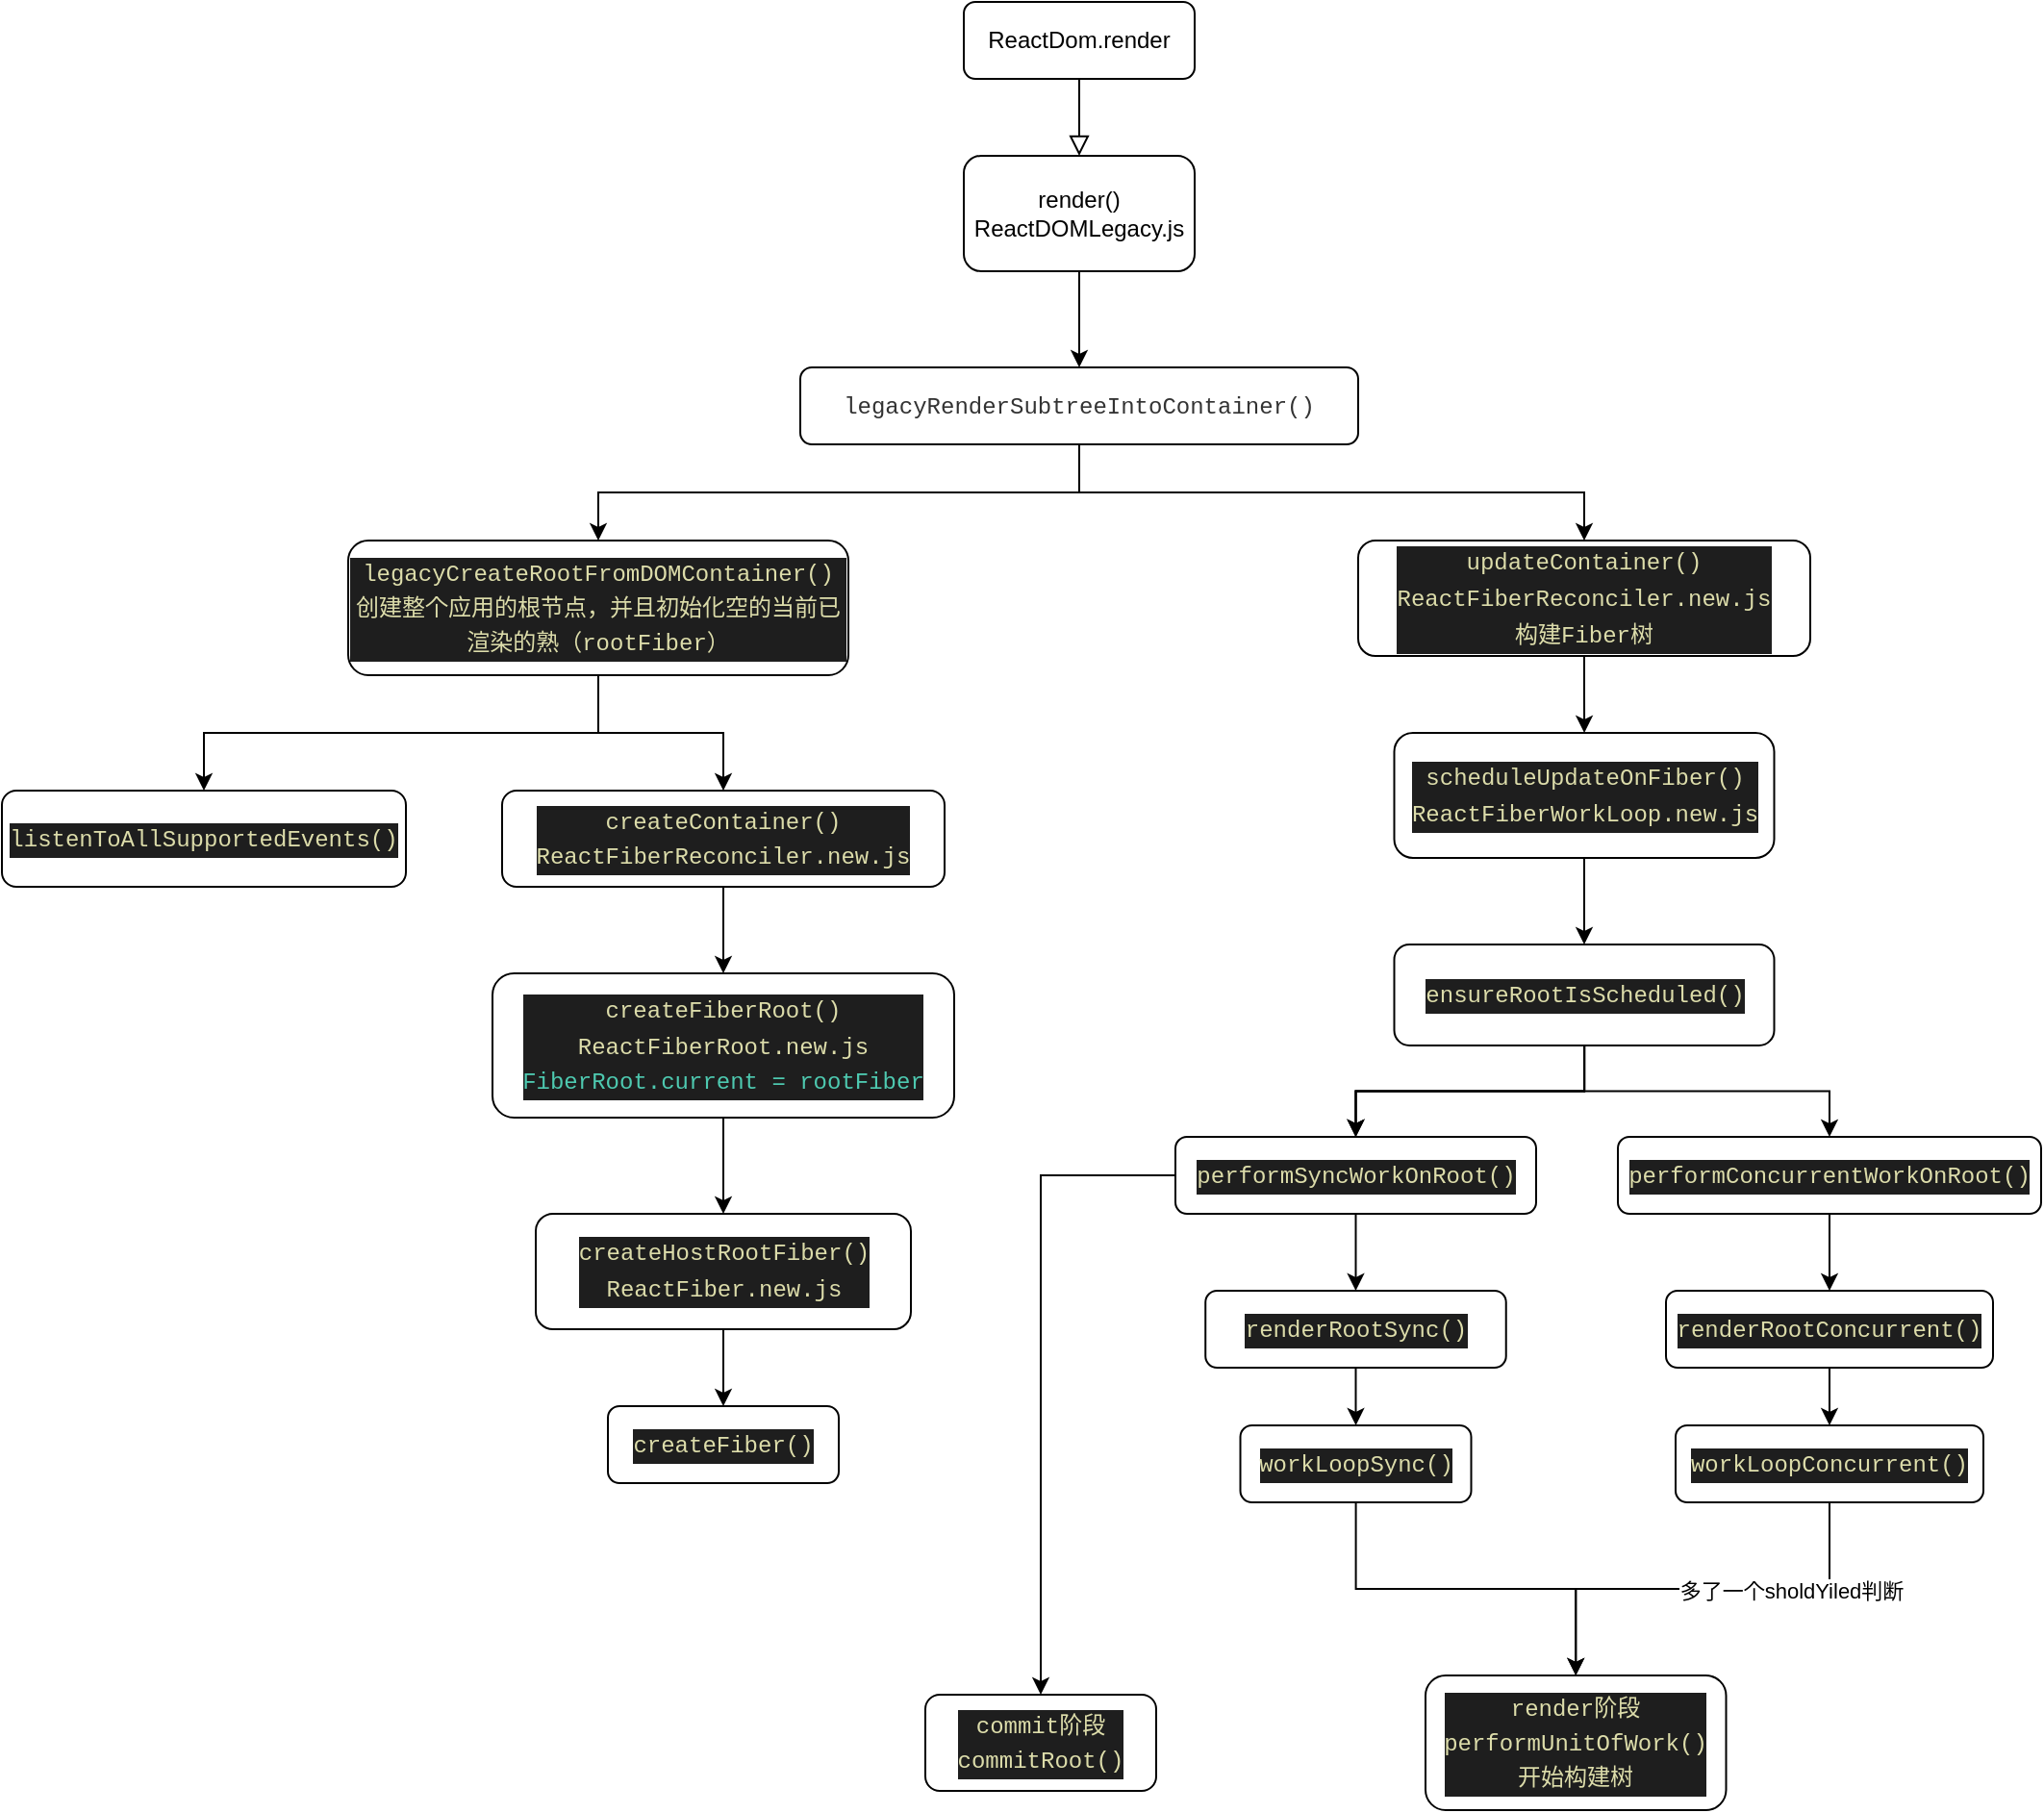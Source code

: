 <mxfile version="14.9.6" type="github" pages="3">
  <diagram id="C5RBs43oDa-KdzZeNtuy" name="render调用关系">
    <mxGraphModel dx="2214" dy="769" grid="1" gridSize="10" guides="1" tooltips="1" connect="1" arrows="1" fold="1" page="1" pageScale="1" pageWidth="827" pageHeight="1169" math="0" shadow="0">
      <root>
        <mxCell id="WIyWlLk6GJQsqaUBKTNV-0" />
        <mxCell id="WIyWlLk6GJQsqaUBKTNV-1" parent="WIyWlLk6GJQsqaUBKTNV-0" />
        <mxCell id="WIyWlLk6GJQsqaUBKTNV-2" value="" style="rounded=0;html=1;jettySize=auto;orthogonalLoop=1;fontSize=11;endArrow=block;endFill=0;endSize=8;strokeWidth=1;shadow=0;labelBackgroundColor=none;edgeStyle=orthogonalEdgeStyle;entryX=0.5;entryY=0;entryDx=0;entryDy=0;" parent="WIyWlLk6GJQsqaUBKTNV-1" source="WIyWlLk6GJQsqaUBKTNV-3" target="IUh2uq0GoIRJBH5Unvjb-2" edge="1">
          <mxGeometry relative="1" as="geometry">
            <mxPoint x="220" y="180" as="targetPoint" />
          </mxGeometry>
        </mxCell>
        <mxCell id="WIyWlLk6GJQsqaUBKTNV-3" value="ReactDom.render" style="rounded=1;whiteSpace=wrap;html=1;fontSize=12;glass=0;strokeWidth=1;shadow=0;" parent="WIyWlLk6GJQsqaUBKTNV-1" vertex="1">
          <mxGeometry x="160" y="80" width="120" height="40" as="geometry" />
        </mxCell>
        <mxCell id="IUh2uq0GoIRJBH5Unvjb-4" value="" style="edgeStyle=orthogonalEdgeStyle;rounded=0;orthogonalLoop=1;jettySize=auto;html=1;" parent="WIyWlLk6GJQsqaUBKTNV-1" source="IUh2uq0GoIRJBH5Unvjb-2" target="IUh2uq0GoIRJBH5Unvjb-3" edge="1">
          <mxGeometry relative="1" as="geometry" />
        </mxCell>
        <mxCell id="IUh2uq0GoIRJBH5Unvjb-2" value="render()&lt;br&gt;ReactDOMLegacy.js" style="rounded=1;whiteSpace=wrap;html=1;strokeColor=#000000;fillColor=#ffffff;" parent="WIyWlLk6GJQsqaUBKTNV-1" vertex="1">
          <mxGeometry x="160" y="160" width="120" height="60" as="geometry" />
        </mxCell>
        <mxCell id="IUh2uq0GoIRJBH5Unvjb-6" value="" style="edgeStyle=orthogonalEdgeStyle;rounded=0;orthogonalLoop=1;jettySize=auto;html=1;" parent="WIyWlLk6GJQsqaUBKTNV-1" source="IUh2uq0GoIRJBH5Unvjb-3" target="IUh2uq0GoIRJBH5Unvjb-5" edge="1">
          <mxGeometry relative="1" as="geometry" />
        </mxCell>
        <mxCell id="IUh2uq0GoIRJBH5Unvjb-20" value="" style="edgeStyle=orthogonalEdgeStyle;rounded=0;orthogonalLoop=1;jettySize=auto;html=1;" parent="WIyWlLk6GJQsqaUBKTNV-1" source="IUh2uq0GoIRJBH5Unvjb-3" target="IUh2uq0GoIRJBH5Unvjb-19" edge="1">
          <mxGeometry relative="1" as="geometry" />
        </mxCell>
        <mxCell id="IUh2uq0GoIRJBH5Unvjb-3" value="&lt;div style=&quot;font-family: &amp;#34;menlo&amp;#34; , &amp;#34;monaco&amp;#34; , &amp;#34;courier new&amp;#34; , monospace ; line-height: 18px&quot;&gt;&lt;font color=&quot;#333333&quot;&gt;legacyRenderSubtreeIntoContainer()&lt;/font&gt;&lt;/div&gt;" style="rounded=1;whiteSpace=wrap;html=1;" parent="WIyWlLk6GJQsqaUBKTNV-1" vertex="1">
          <mxGeometry x="75" y="270" width="290" height="40" as="geometry" />
        </mxCell>
        <mxCell id="IUh2uq0GoIRJBH5Unvjb-8" value="" style="edgeStyle=orthogonalEdgeStyle;rounded=0;orthogonalLoop=1;jettySize=auto;html=1;" parent="WIyWlLk6GJQsqaUBKTNV-1" source="IUh2uq0GoIRJBH5Unvjb-5" target="IUh2uq0GoIRJBH5Unvjb-7" edge="1">
          <mxGeometry relative="1" as="geometry" />
        </mxCell>
        <mxCell id="IUh2uq0GoIRJBH5Unvjb-10" style="edgeStyle=orthogonalEdgeStyle;rounded=0;orthogonalLoop=1;jettySize=auto;html=1;" parent="WIyWlLk6GJQsqaUBKTNV-1" source="IUh2uq0GoIRJBH5Unvjb-5" target="IUh2uq0GoIRJBH5Unvjb-9" edge="1">
          <mxGeometry relative="1" as="geometry" />
        </mxCell>
        <mxCell id="IUh2uq0GoIRJBH5Unvjb-5" value="&lt;div style=&quot;color: rgb(212 , 212 , 212) ; background-color: rgb(30 , 30 , 30) ; font-family: &amp;#34;menlo&amp;#34; , &amp;#34;monaco&amp;#34; , &amp;#34;courier new&amp;#34; , monospace ; line-height: 18px&quot;&gt;&lt;span style=&quot;color: #dcdcaa&quot;&gt;legacyCreateRootFromDOMContainer()&lt;/span&gt;&lt;/div&gt;&lt;div style=&quot;background-color: rgb(30 , 30 , 30) ; font-family: &amp;#34;menlo&amp;#34; , &amp;#34;monaco&amp;#34; , &amp;#34;courier new&amp;#34; , monospace ; line-height: 18px&quot;&gt;&lt;font color=&quot;#dcdcaa&quot;&gt;创建整个应用的根节点，并且初始化空的当前已渲染的熟（rootFiber）&lt;/font&gt;&lt;/div&gt;" style="rounded=1;whiteSpace=wrap;html=1;" parent="WIyWlLk6GJQsqaUBKTNV-1" vertex="1">
          <mxGeometry x="-160" y="360" width="260" height="70" as="geometry" />
        </mxCell>
        <mxCell id="IUh2uq0GoIRJBH5Unvjb-12" value="" style="edgeStyle=orthogonalEdgeStyle;rounded=0;orthogonalLoop=1;jettySize=auto;html=1;" parent="WIyWlLk6GJQsqaUBKTNV-1" source="IUh2uq0GoIRJBH5Unvjb-7" target="IUh2uq0GoIRJBH5Unvjb-11" edge="1">
          <mxGeometry relative="1" as="geometry" />
        </mxCell>
        <mxCell id="IUh2uq0GoIRJBH5Unvjb-7" value="&lt;div style=&quot;color: rgb(212 , 212 , 212) ; background-color: rgb(30 , 30 , 30) ; font-family: &amp;#34;menlo&amp;#34; , &amp;#34;monaco&amp;#34; , &amp;#34;courier new&amp;#34; , monospace ; line-height: 18px&quot;&gt;&lt;span style=&quot;color: #dcdcaa&quot;&gt;createContainer()&lt;/span&gt;&lt;/div&gt;&lt;div style=&quot;color: rgb(212 , 212 , 212) ; background-color: rgb(30 , 30 , 30) ; font-family: &amp;#34;menlo&amp;#34; , &amp;#34;monaco&amp;#34; , &amp;#34;courier new&amp;#34; , monospace ; line-height: 18px&quot;&gt;&lt;span style=&quot;color: rgb(220 , 220 , 170) ; font-family: &amp;#34;menlo&amp;#34; , &amp;#34;monaco&amp;#34; , &amp;#34;courier new&amp;#34; , monospace&quot;&gt;ReactFiberReconciler.new.js&lt;/span&gt;&lt;span style=&quot;color: #dcdcaa&quot;&gt;&lt;br&gt;&lt;/span&gt;&lt;/div&gt;" style="rounded=1;whiteSpace=wrap;html=1;" parent="WIyWlLk6GJQsqaUBKTNV-1" vertex="1">
          <mxGeometry x="-80" y="490" width="230" height="50" as="geometry" />
        </mxCell>
        <mxCell id="IUh2uq0GoIRJBH5Unvjb-9" value="&lt;div style=&quot;color: rgb(212 , 212 , 212) ; background-color: rgb(30 , 30 , 30) ; font-family: &amp;#34;menlo&amp;#34; , &amp;#34;monaco&amp;#34; , &amp;#34;courier new&amp;#34; , monospace ; line-height: 18px&quot;&gt;&lt;div style=&quot;font-family: &amp;#34;menlo&amp;#34; , &amp;#34;monaco&amp;#34; , &amp;#34;courier new&amp;#34; , monospace ; line-height: 18px&quot;&gt;&lt;span style=&quot;color: #dcdcaa&quot;&gt;listenToAllSupportedEvents()&lt;/span&gt;&lt;/div&gt;&lt;/div&gt;" style="rounded=1;whiteSpace=wrap;html=1;" parent="WIyWlLk6GJQsqaUBKTNV-1" vertex="1">
          <mxGeometry x="-340" y="490" width="210" height="50" as="geometry" />
        </mxCell>
        <mxCell id="IUh2uq0GoIRJBH5Unvjb-14" value="" style="edgeStyle=orthogonalEdgeStyle;rounded=0;orthogonalLoop=1;jettySize=auto;html=1;" parent="WIyWlLk6GJQsqaUBKTNV-1" source="IUh2uq0GoIRJBH5Unvjb-11" target="IUh2uq0GoIRJBH5Unvjb-13" edge="1">
          <mxGeometry relative="1" as="geometry" />
        </mxCell>
        <mxCell id="IUh2uq0GoIRJBH5Unvjb-11" value="&lt;div style=&quot;background-color: rgb(30 , 30 , 30) ; line-height: 18px&quot;&gt;&lt;div style=&quot;color: rgb(212 , 212 , 212) ; font-family: &amp;#34;menlo&amp;#34; , &amp;#34;monaco&amp;#34; , &amp;#34;courier new&amp;#34; , monospace ; line-height: 18px&quot;&gt;&lt;span style=&quot;color: #dcdcaa&quot;&gt;createFiberRoot()&lt;/span&gt;&lt;/div&gt;&lt;div style=&quot;line-height: 18px&quot;&gt;&lt;font color=&quot;#dcdcaa&quot; face=&quot;Menlo, Monaco, Courier New, monospace&quot;&gt;ReactFiberRoot.new.js&lt;/font&gt;&lt;br&gt;&lt;/div&gt;&lt;div style=&quot;line-height: 18px&quot;&gt;&lt;div style=&quot;color: rgb(212 , 212 , 212) ; font-family: &amp;#34;menlo&amp;#34; , &amp;#34;monaco&amp;#34; , &amp;#34;courier new&amp;#34; , monospace ; line-height: 18px&quot;&gt;&lt;span style=&quot;color: #4ec9b0&quot;&gt;FiberRoot.current = rootFiber&lt;/span&gt;&lt;/div&gt;&lt;/div&gt;&lt;/div&gt;" style="rounded=1;whiteSpace=wrap;html=1;" parent="WIyWlLk6GJQsqaUBKTNV-1" vertex="1">
          <mxGeometry x="-85" y="585" width="240" height="75" as="geometry" />
        </mxCell>
        <mxCell id="IUh2uq0GoIRJBH5Unvjb-16" value="" style="edgeStyle=orthogonalEdgeStyle;rounded=0;orthogonalLoop=1;jettySize=auto;html=1;" parent="WIyWlLk6GJQsqaUBKTNV-1" source="IUh2uq0GoIRJBH5Unvjb-13" target="IUh2uq0GoIRJBH5Unvjb-15" edge="1">
          <mxGeometry relative="1" as="geometry" />
        </mxCell>
        <mxCell id="IUh2uq0GoIRJBH5Unvjb-13" value="&lt;div style=&quot;color: rgb(212 , 212 , 212) ; background-color: rgb(30 , 30 , 30) ; font-family: &amp;#34;menlo&amp;#34; , &amp;#34;monaco&amp;#34; , &amp;#34;courier new&amp;#34; , monospace ; line-height: 18px&quot;&gt;&lt;span style=&quot;color: #dcdcaa&quot;&gt;createHostRootFiber()&lt;/span&gt;&lt;/div&gt;&lt;div style=&quot;background-color: rgb(30 , 30 , 30) ; line-height: 18px&quot;&gt;&lt;font color=&quot;#dcdcaa&quot; face=&quot;menlo, monaco, courier new, monospace&quot;&gt;ReactFiber.new.js&lt;/font&gt;&lt;br&gt;&lt;/div&gt;" style="rounded=1;whiteSpace=wrap;html=1;" parent="WIyWlLk6GJQsqaUBKTNV-1" vertex="1">
          <mxGeometry x="-62.5" y="710" width="195" height="60" as="geometry" />
        </mxCell>
        <mxCell id="IUh2uq0GoIRJBH5Unvjb-15" value="&lt;div style=&quot;color: rgb(212 , 212 , 212) ; background-color: rgb(30 , 30 , 30) ; font-family: &amp;#34;menlo&amp;#34; , &amp;#34;monaco&amp;#34; , &amp;#34;courier new&amp;#34; , monospace ; line-height: 18px&quot;&gt;&lt;span style=&quot;color: #dcdcaa&quot;&gt;createFiber()&lt;/span&gt;&lt;/div&gt;" style="whiteSpace=wrap;html=1;rounded=1;" parent="WIyWlLk6GJQsqaUBKTNV-1" vertex="1">
          <mxGeometry x="-25" y="810" width="120" height="40" as="geometry" />
        </mxCell>
        <mxCell id="IUh2uq0GoIRJBH5Unvjb-22" value="" style="edgeStyle=orthogonalEdgeStyle;rounded=0;orthogonalLoop=1;jettySize=auto;html=1;" parent="WIyWlLk6GJQsqaUBKTNV-1" source="IUh2uq0GoIRJBH5Unvjb-19" target="IUh2uq0GoIRJBH5Unvjb-21" edge="1">
          <mxGeometry relative="1" as="geometry" />
        </mxCell>
        <mxCell id="IUh2uq0GoIRJBH5Unvjb-19" value="&lt;div style=&quot;color: rgb(212 , 212 , 212) ; background-color: rgb(30 , 30 , 30) ; font-family: &amp;#34;menlo&amp;#34; , &amp;#34;monaco&amp;#34; , &amp;#34;courier new&amp;#34; , monospace ; line-height: 18px&quot;&gt;&lt;span style=&quot;color: #dcdcaa&quot;&gt;updateContainer()&lt;/span&gt;&lt;/div&gt;&lt;div style=&quot;background-color: rgb(30 , 30 , 30) ; line-height: 18px&quot;&gt;&lt;font color=&quot;#dcdcaa&quot; face=&quot;Menlo, Monaco, Courier New, monospace&quot;&gt;ReactFiberReconciler.new.js&lt;/font&gt;&lt;br&gt;&lt;/div&gt;&lt;div style=&quot;background-color: rgb(30 , 30 , 30) ; line-height: 18px&quot;&gt;&lt;font color=&quot;#dcdcaa&quot; face=&quot;Menlo, Monaco, Courier New, monospace&quot;&gt;构建Fiber树&lt;/font&gt;&lt;/div&gt;" style="whiteSpace=wrap;html=1;rounded=1;" parent="WIyWlLk6GJQsqaUBKTNV-1" vertex="1">
          <mxGeometry x="365" y="360" width="235" height="60" as="geometry" />
        </mxCell>
        <mxCell id="IUh2uq0GoIRJBH5Unvjb-24" value="" style="edgeStyle=orthogonalEdgeStyle;rounded=0;orthogonalLoop=1;jettySize=auto;html=1;" parent="WIyWlLk6GJQsqaUBKTNV-1" source="IUh2uq0GoIRJBH5Unvjb-21" target="IUh2uq0GoIRJBH5Unvjb-23" edge="1">
          <mxGeometry relative="1" as="geometry" />
        </mxCell>
        <mxCell id="IUh2uq0GoIRJBH5Unvjb-21" value="&lt;div style=&quot;color: rgb(212 , 212 , 212) ; background-color: rgb(30 , 30 , 30) ; font-family: &amp;#34;menlo&amp;#34; , &amp;#34;monaco&amp;#34; , &amp;#34;courier new&amp;#34; , monospace ; line-height: 18px&quot;&gt;&lt;span style=&quot;color: #dcdcaa&quot;&gt;scheduleUpdateOnFiber()&lt;/span&gt;&lt;/div&gt;&lt;div style=&quot;background-color: rgb(30 , 30 , 30) ; line-height: 18px&quot;&gt;&lt;font color=&quot;#dcdcaa&quot; face=&quot;Menlo, Monaco, Courier New, monospace&quot;&gt;ReactFiberWorkLoop.new.js&lt;/font&gt;&lt;br&gt;&lt;/div&gt;" style="whiteSpace=wrap;html=1;rounded=1;" parent="WIyWlLk6GJQsqaUBKTNV-1" vertex="1">
          <mxGeometry x="383.75" y="460" width="197.5" height="65" as="geometry" />
        </mxCell>
        <mxCell id="IUh2uq0GoIRJBH5Unvjb-26" value="" style="edgeStyle=orthogonalEdgeStyle;rounded=0;orthogonalLoop=1;jettySize=auto;html=1;" parent="WIyWlLk6GJQsqaUBKTNV-1" source="IUh2uq0GoIRJBH5Unvjb-23" target="IUh2uq0GoIRJBH5Unvjb-25" edge="1">
          <mxGeometry relative="1" as="geometry" />
        </mxCell>
        <mxCell id="IUh2uq0GoIRJBH5Unvjb-27" value="" style="edgeStyle=orthogonalEdgeStyle;rounded=0;orthogonalLoop=1;jettySize=auto;html=1;" parent="WIyWlLk6GJQsqaUBKTNV-1" source="IUh2uq0GoIRJBH5Unvjb-23" target="IUh2uq0GoIRJBH5Unvjb-25" edge="1">
          <mxGeometry relative="1" as="geometry" />
        </mxCell>
        <mxCell id="IUh2uq0GoIRJBH5Unvjb-28" value="" style="edgeStyle=orthogonalEdgeStyle;rounded=0;orthogonalLoop=1;jettySize=auto;html=1;" parent="WIyWlLk6GJQsqaUBKTNV-1" source="IUh2uq0GoIRJBH5Unvjb-23" target="IUh2uq0GoIRJBH5Unvjb-25" edge="1">
          <mxGeometry relative="1" as="geometry" />
        </mxCell>
        <mxCell id="IUh2uq0GoIRJBH5Unvjb-30" style="edgeStyle=orthogonalEdgeStyle;rounded=0;orthogonalLoop=1;jettySize=auto;html=1;entryX=0.5;entryY=0;entryDx=0;entryDy=0;" parent="WIyWlLk6GJQsqaUBKTNV-1" source="IUh2uq0GoIRJBH5Unvjb-23" target="IUh2uq0GoIRJBH5Unvjb-29" edge="1">
          <mxGeometry relative="1" as="geometry" />
        </mxCell>
        <mxCell id="IUh2uq0GoIRJBH5Unvjb-23" value="&lt;div style=&quot;color: rgb(212 , 212 , 212) ; background-color: rgb(30 , 30 , 30) ; font-family: &amp;#34;menlo&amp;#34; , &amp;#34;monaco&amp;#34; , &amp;#34;courier new&amp;#34; , monospace ; line-height: 18px&quot;&gt;&lt;span style=&quot;color: #dcdcaa&quot;&gt;ensureRootIsScheduled()&lt;/span&gt;&lt;/div&gt;" style="whiteSpace=wrap;html=1;rounded=1;" parent="WIyWlLk6GJQsqaUBKTNV-1" vertex="1">
          <mxGeometry x="383.75" y="570" width="197.5" height="52.5" as="geometry" />
        </mxCell>
        <mxCell id="IUh2uq0GoIRJBH5Unvjb-32" value="" style="edgeStyle=orthogonalEdgeStyle;rounded=0;orthogonalLoop=1;jettySize=auto;html=1;" parent="WIyWlLk6GJQsqaUBKTNV-1" source="IUh2uq0GoIRJBH5Unvjb-25" target="IUh2uq0GoIRJBH5Unvjb-31" edge="1">
          <mxGeometry relative="1" as="geometry" />
        </mxCell>
        <mxCell id="Q4OAbN3VS5c-88VIjIYE-2" style="edgeStyle=orthogonalEdgeStyle;rounded=0;orthogonalLoop=1;jettySize=auto;html=1;" edge="1" parent="WIyWlLk6GJQsqaUBKTNV-1" source="IUh2uq0GoIRJBH5Unvjb-25" target="Q4OAbN3VS5c-88VIjIYE-1">
          <mxGeometry relative="1" as="geometry" />
        </mxCell>
        <mxCell id="IUh2uq0GoIRJBH5Unvjb-25" value="&lt;div style=&quot;color: rgb(212 , 212 , 212) ; background-color: rgb(30 , 30 , 30) ; font-family: &amp;#34;menlo&amp;#34; , &amp;#34;monaco&amp;#34; , &amp;#34;courier new&amp;#34; , monospace ; line-height: 18px&quot;&gt;&lt;span style=&quot;color: #dcdcaa&quot;&gt;performSyncWorkOnRoot()&lt;/span&gt;&lt;/div&gt;" style="whiteSpace=wrap;html=1;rounded=1;" parent="WIyWlLk6GJQsqaUBKTNV-1" vertex="1">
          <mxGeometry x="270" y="670" width="187.5" height="40" as="geometry" />
        </mxCell>
        <mxCell id="IUh2uq0GoIRJBH5Unvjb-38" value="" style="edgeStyle=orthogonalEdgeStyle;rounded=0;orthogonalLoop=1;jettySize=auto;html=1;" parent="WIyWlLk6GJQsqaUBKTNV-1" source="IUh2uq0GoIRJBH5Unvjb-29" target="IUh2uq0GoIRJBH5Unvjb-37" edge="1">
          <mxGeometry relative="1" as="geometry" />
        </mxCell>
        <mxCell id="IUh2uq0GoIRJBH5Unvjb-29" value="&lt;div style=&quot;color: rgb(212 , 212 , 212) ; background-color: rgb(30 , 30 , 30) ; font-family: &amp;#34;menlo&amp;#34; , &amp;#34;monaco&amp;#34; , &amp;#34;courier new&amp;#34; , monospace ; line-height: 18px&quot;&gt;&lt;div style=&quot;font-family: &amp;#34;menlo&amp;#34; , &amp;#34;monaco&amp;#34; , &amp;#34;courier new&amp;#34; , monospace ; line-height: 18px&quot;&gt;&lt;span style=&quot;color: #dcdcaa&quot;&gt;performConcurrentWorkOnRoot()&lt;/span&gt;&lt;/div&gt;&lt;/div&gt;" style="whiteSpace=wrap;html=1;rounded=1;" parent="WIyWlLk6GJQsqaUBKTNV-1" vertex="1">
          <mxGeometry x="500" y="670" width="220" height="40" as="geometry" />
        </mxCell>
        <mxCell id="IUh2uq0GoIRJBH5Unvjb-34" value="" style="edgeStyle=orthogonalEdgeStyle;rounded=0;orthogonalLoop=1;jettySize=auto;html=1;" parent="WIyWlLk6GJQsqaUBKTNV-1" source="IUh2uq0GoIRJBH5Unvjb-31" target="IUh2uq0GoIRJBH5Unvjb-33" edge="1">
          <mxGeometry relative="1" as="geometry" />
        </mxCell>
        <mxCell id="IUh2uq0GoIRJBH5Unvjb-31" value="&lt;div style=&quot;color: rgb(212 , 212 , 212) ; background-color: rgb(30 , 30 , 30) ; font-family: &amp;#34;menlo&amp;#34; , &amp;#34;monaco&amp;#34; , &amp;#34;courier new&amp;#34; , monospace ; line-height: 18px&quot;&gt;&lt;span style=&quot;color: #dcdcaa&quot;&gt;renderRootSync()&lt;/span&gt;&lt;/div&gt;" style="whiteSpace=wrap;html=1;rounded=1;" parent="WIyWlLk6GJQsqaUBKTNV-1" vertex="1">
          <mxGeometry x="285.62" y="750" width="156.25" height="40" as="geometry" />
        </mxCell>
        <mxCell id="IUh2uq0GoIRJBH5Unvjb-36" value="" style="edgeStyle=orthogonalEdgeStyle;rounded=0;orthogonalLoop=1;jettySize=auto;html=1;" parent="WIyWlLk6GJQsqaUBKTNV-1" source="IUh2uq0GoIRJBH5Unvjb-33" target="IUh2uq0GoIRJBH5Unvjb-35" edge="1">
          <mxGeometry relative="1" as="geometry" />
        </mxCell>
        <mxCell id="IUh2uq0GoIRJBH5Unvjb-33" value="&lt;div style=&quot;color: rgb(212 , 212 , 212) ; background-color: rgb(30 , 30 , 30) ; font-family: &amp;#34;menlo&amp;#34; , &amp;#34;monaco&amp;#34; , &amp;#34;courier new&amp;#34; , monospace ; font-weight: normal ; font-size: 12px ; line-height: 18px&quot;&gt;&lt;div&gt;&lt;span style=&quot;color: #dcdcaa&quot;&gt;workLoopSync()&lt;/span&gt;&lt;/div&gt;&lt;/div&gt;" style="whiteSpace=wrap;html=1;rounded=1;" parent="WIyWlLk6GJQsqaUBKTNV-1" vertex="1">
          <mxGeometry x="303.75" y="820" width="120" height="40" as="geometry" />
        </mxCell>
        <mxCell id="IUh2uq0GoIRJBH5Unvjb-35" value="&lt;div style=&quot;background-color: rgb(30 , 30 , 30) ; font-family: &amp;#34;menlo&amp;#34; , &amp;#34;monaco&amp;#34; , &amp;#34;courier new&amp;#34; , monospace ; line-height: 18px&quot;&gt;&lt;font color=&quot;#dcdcaa&quot;&gt;render阶段&lt;/font&gt;&lt;/div&gt;&lt;div style=&quot;color: rgb(212 , 212 , 212) ; background-color: rgb(30 , 30 , 30) ; font-family: &amp;#34;menlo&amp;#34; , &amp;#34;monaco&amp;#34; , &amp;#34;courier new&amp;#34; , monospace ; line-height: 18px&quot;&gt;&lt;span style=&quot;color: #dcdcaa&quot;&gt;performUnitOfWork()&lt;/span&gt;&lt;/div&gt;&lt;div style=&quot;background-color: rgb(30 , 30 , 30) ; font-family: &amp;#34;menlo&amp;#34; , &amp;#34;monaco&amp;#34; , &amp;#34;courier new&amp;#34; , monospace ; line-height: 18px&quot;&gt;&lt;font color=&quot;#dcdcaa&quot;&gt;开始构建树&lt;/font&gt;&lt;/div&gt;" style="whiteSpace=wrap;html=1;rounded=1;" parent="WIyWlLk6GJQsqaUBKTNV-1" vertex="1">
          <mxGeometry x="400" y="950" width="156.25" height="70" as="geometry" />
        </mxCell>
        <mxCell id="IUh2uq0GoIRJBH5Unvjb-40" value="" style="edgeStyle=orthogonalEdgeStyle;rounded=0;orthogonalLoop=1;jettySize=auto;html=1;" parent="WIyWlLk6GJQsqaUBKTNV-1" source="IUh2uq0GoIRJBH5Unvjb-37" target="IUh2uq0GoIRJBH5Unvjb-39" edge="1">
          <mxGeometry relative="1" as="geometry" />
        </mxCell>
        <mxCell id="IUh2uq0GoIRJBH5Unvjb-37" value="&lt;div style=&quot;color: rgb(212 , 212 , 212) ; background-color: rgb(30 , 30 , 30) ; font-family: &amp;#34;menlo&amp;#34; , &amp;#34;monaco&amp;#34; , &amp;#34;courier new&amp;#34; , monospace ; line-height: 18px&quot;&gt;&lt;span style=&quot;color: #dcdcaa&quot;&gt;renderRootConcurrent()&lt;/span&gt;&lt;/div&gt;" style="whiteSpace=wrap;html=1;rounded=1;" parent="WIyWlLk6GJQsqaUBKTNV-1" vertex="1">
          <mxGeometry x="525" y="750" width="170" height="40" as="geometry" />
        </mxCell>
        <mxCell id="IUh2uq0GoIRJBH5Unvjb-41" style="edgeStyle=orthogonalEdgeStyle;rounded=0;orthogonalLoop=1;jettySize=auto;html=1;entryX=0.5;entryY=0;entryDx=0;entryDy=0;" parent="WIyWlLk6GJQsqaUBKTNV-1" source="IUh2uq0GoIRJBH5Unvjb-39" target="IUh2uq0GoIRJBH5Unvjb-35" edge="1">
          <mxGeometry relative="1" as="geometry" />
        </mxCell>
        <mxCell id="IUh2uq0GoIRJBH5Unvjb-42" value="多了一个sholdYiled判断" style="edgeLabel;html=1;align=center;verticalAlign=middle;resizable=0;points=[];" parent="IUh2uq0GoIRJBH5Unvjb-41" vertex="1" connectable="0">
          <mxGeometry x="-0.414" y="1" relative="1" as="geometry">
            <mxPoint as="offset" />
          </mxGeometry>
        </mxCell>
        <mxCell id="IUh2uq0GoIRJBH5Unvjb-39" value="&lt;div style=&quot;color: rgb(212 , 212 , 212) ; background-color: rgb(30 , 30 , 30) ; font-family: &amp;#34;menlo&amp;#34; , &amp;#34;monaco&amp;#34; , &amp;#34;courier new&amp;#34; , monospace ; font-weight: normal ; font-size: 12px ; line-height: 18px&quot;&gt;&lt;div&gt;&lt;span style=&quot;color: #dcdcaa&quot;&gt;workLoopConcurrent()&lt;/span&gt;&lt;/div&gt;&lt;/div&gt;" style="whiteSpace=wrap;html=1;rounded=1;" parent="WIyWlLk6GJQsqaUBKTNV-1" vertex="1">
          <mxGeometry x="530" y="820" width="160" height="40" as="geometry" />
        </mxCell>
        <mxCell id="Q4OAbN3VS5c-88VIjIYE-1" value="&lt;div style=&quot;background-color: rgb(30 , 30 , 30) ; font-family: &amp;#34;menlo&amp;#34; , &amp;#34;monaco&amp;#34; , &amp;#34;courier new&amp;#34; , monospace ; line-height: 18px&quot;&gt;&lt;font color=&quot;#dcdcaa&quot;&gt;commit阶段&lt;/font&gt;&lt;/div&gt;&lt;div style=&quot;color: rgb(212 , 212 , 212) ; background-color: rgb(30 , 30 , 30) ; font-family: &amp;#34;menlo&amp;#34; , &amp;#34;monaco&amp;#34; , &amp;#34;courier new&amp;#34; , monospace ; line-height: 18px&quot;&gt;&lt;span style=&quot;color: #dcdcaa&quot;&gt;commitRoot()&lt;/span&gt;&lt;/div&gt;" style="rounded=1;whiteSpace=wrap;html=1;" vertex="1" parent="WIyWlLk6GJQsqaUBKTNV-1">
          <mxGeometry x="140" y="960" width="120" height="50" as="geometry" />
        </mxCell>
      </root>
    </mxGraphModel>
  </diagram>
  <diagram id="ot_OAiY0tetd0UBnOBZd" name="render">
    <mxGraphModel dx="1387" dy="769" grid="1" gridSize="10" guides="1" tooltips="1" connect="1" arrows="1" fold="1" page="1" pageScale="1" pageWidth="827" pageHeight="1169" math="0" shadow="0">
      <root>
        <mxCell id="AlA6Ald838iOkYPxVXd4-0" />
        <mxCell id="AlA6Ald838iOkYPxVXd4-1" parent="AlA6Ald838iOkYPxVXd4-0" />
        <mxCell id="AlA6Ald838iOkYPxVXd4-4" value="" style="edgeStyle=orthogonalEdgeStyle;rounded=0;orthogonalLoop=1;jettySize=auto;html=1;" parent="AlA6Ald838iOkYPxVXd4-1" source="AlA6Ald838iOkYPxVXd4-2" target="AlA6Ald838iOkYPxVXd4-3" edge="1">
          <mxGeometry relative="1" as="geometry" />
        </mxCell>
        <mxCell id="AlA6Ald838iOkYPxVXd4-2" value="深度遍历，递归构建Fible树&lt;br&gt;&lt;div style=&quot;color: rgb(212 , 212 , 212) ; background-color: rgb(30 , 30 , 30) ; font-family: &amp;#34;menlo&amp;#34; , &amp;#34;monaco&amp;#34; , &amp;#34;courier new&amp;#34; , monospace ; line-height: 18px&quot;&gt;&lt;div style=&quot;font-family: &amp;#34;menlo&amp;#34; , &amp;#34;monaco&amp;#34; , &amp;#34;courier new&amp;#34; , monospace ; line-height: 18px&quot;&gt;&lt;span style=&quot;color: #dcdcaa&quot;&gt;workLoopConcurrent()&lt;/span&gt;&lt;/div&gt;&lt;/div&gt;" style="rhombus;whiteSpace=wrap;html=1;" parent="AlA6Ald838iOkYPxVXd4-1" vertex="1">
          <mxGeometry x="280" y="10" width="260" height="80" as="geometry" />
        </mxCell>
        <mxCell id="AlA6Ald838iOkYPxVXd4-5" style="edgeStyle=orthogonalEdgeStyle;rounded=0;orthogonalLoop=1;jettySize=auto;html=1;entryX=0;entryY=0.5;entryDx=0;entryDy=0;" parent="AlA6Ald838iOkYPxVXd4-1" source="AlA6Ald838iOkYPxVXd4-3" target="AlA6Ald838iOkYPxVXd4-2" edge="1">
          <mxGeometry relative="1" as="geometry">
            <Array as="points">
              <mxPoint x="260" y="190" />
              <mxPoint x="260" y="50" />
            </Array>
          </mxGeometry>
        </mxCell>
        <mxCell id="AlA6Ald838iOkYPxVXd4-6" value="&lt;div style=&quot;color: rgb(212 , 212 , 212) ; background-color: rgb(30 , 30 , 30) ; font-family: &amp;#34;menlo&amp;#34; , &amp;#34;monaco&amp;#34; , &amp;#34;courier new&amp;#34; , monospace ; font-size: 12px ; line-height: 18px&quot;&gt;&lt;span style=&quot;color: #9cdcfe&quot;&gt;workInProgress=next&lt;/span&gt;&lt;/div&gt;" style="edgeLabel;html=1;align=center;verticalAlign=middle;resizable=0;points=[];" parent="AlA6Ald838iOkYPxVXd4-5" vertex="1" connectable="0">
          <mxGeometry x="0.235" relative="1" as="geometry">
            <mxPoint as="offset" />
          </mxGeometry>
        </mxCell>
        <mxCell id="AlA6Ald838iOkYPxVXd4-8" value="" style="edgeStyle=orthogonalEdgeStyle;rounded=0;orthogonalLoop=1;jettySize=auto;html=1;entryX=0.5;entryY=0;entryDx=0;entryDy=0;" parent="AlA6Ald838iOkYPxVXd4-1" source="AlA6Ald838iOkYPxVXd4-3" target="AlA6Ald838iOkYPxVXd4-7" edge="1">
          <mxGeometry relative="1" as="geometry">
            <Array as="points">
              <mxPoint x="410" y="250" />
              <mxPoint x="220" y="250" />
            </Array>
          </mxGeometry>
        </mxCell>
        <mxCell id="AlA6Ald838iOkYPxVXd4-11" style="edgeStyle=orthogonalEdgeStyle;rounded=0;orthogonalLoop=1;jettySize=auto;html=1;" parent="AlA6Ald838iOkYPxVXd4-1" source="AlA6Ald838iOkYPxVXd4-3" target="AlA6Ald838iOkYPxVXd4-9" edge="1">
          <mxGeometry relative="1" as="geometry">
            <Array as="points">
              <mxPoint x="410" y="250" />
              <mxPoint x="680" y="250" />
            </Array>
          </mxGeometry>
        </mxCell>
        <mxCell id="AlA6Ald838iOkYPxVXd4-3" value="&lt;div style=&quot;color: rgb(212 , 212 , 212) ; background-color: rgb(30 , 30 , 30) ; font-family: &amp;#34;menlo&amp;#34; , &amp;#34;monaco&amp;#34; , &amp;#34;courier new&amp;#34; , monospace ; line-height: 18px&quot;&gt;&lt;span style=&quot;color: #dcdcaa&quot;&gt;performUnitOfWork()&lt;/span&gt;&lt;/div&gt;" style="whiteSpace=wrap;html=1;" parent="AlA6Ald838iOkYPxVXd4-1" vertex="1">
          <mxGeometry x="330" y="170" width="160" height="40" as="geometry" />
        </mxCell>
        <mxCell id="AlA6Ald838iOkYPxVXd4-13" value="" style="edgeStyle=orthogonalEdgeStyle;rounded=0;orthogonalLoop=1;jettySize=auto;html=1;" parent="AlA6Ald838iOkYPxVXd4-1" source="AlA6Ald838iOkYPxVXd4-7" target="AlA6Ald838iOkYPxVXd4-12" edge="1">
          <mxGeometry relative="1" as="geometry" />
        </mxCell>
        <mxCell id="AlA6Ald838iOkYPxVXd4-7" value="&lt;div style=&quot;color: rgb(212 , 212 , 212) ; background-color: rgb(30 , 30 , 30) ; font-family: &amp;#34;menlo&amp;#34; , &amp;#34;monaco&amp;#34; , &amp;#34;courier new&amp;#34; , monospace ; line-height: 18px&quot;&gt;&lt;span style=&quot;color: #dcdcaa&quot;&gt;beginWork()&lt;/span&gt;&lt;/div&gt;" style="whiteSpace=wrap;html=1;" parent="AlA6Ald838iOkYPxVXd4-1" vertex="1">
          <mxGeometry x="160" y="280" width="120" height="40" as="geometry" />
        </mxCell>
        <mxCell id="kEFKVfut56w_lZ_6jNL_-3" value="" style="edgeStyle=orthogonalEdgeStyle;rounded=0;orthogonalLoop=1;jettySize=auto;html=1;exitX=0.5;exitY=1;exitDx=0;exitDy=0;" parent="AlA6Ald838iOkYPxVXd4-1" source="AlA6Ald838iOkYPxVXd4-9" target="kEFKVfut56w_lZ_6jNL_-2" edge="1">
          <mxGeometry relative="1" as="geometry">
            <Array as="points">
              <mxPoint x="940" y="320" />
              <mxPoint x="940" y="400" />
              <mxPoint x="1010" y="400" />
            </Array>
          </mxGeometry>
        </mxCell>
        <mxCell id="kEFKVfut56w_lZ_6jNL_-6" style="edgeStyle=orthogonalEdgeStyle;rounded=0;orthogonalLoop=1;jettySize=auto;html=1;exitX=0.5;exitY=1;exitDx=0;exitDy=0;entryX=0.5;entryY=0;entryDx=0;entryDy=0;" parent="AlA6Ald838iOkYPxVXd4-1" source="AlA6Ald838iOkYPxVXd4-9" target="kEFKVfut56w_lZ_6jNL_-5" edge="1">
          <mxGeometry relative="1" as="geometry">
            <Array as="points">
              <mxPoint x="940" y="320" />
              <mxPoint x="940" y="400" />
              <mxPoint x="660" y="400" />
            </Array>
          </mxGeometry>
        </mxCell>
        <mxCell id="AlA6Ald838iOkYPxVXd4-9" value="&lt;div style=&quot;color: rgb(212 , 212 , 212) ; background-color: rgb(30 , 30 , 30) ; font-family: &amp;#34;menlo&amp;#34; , &amp;#34;monaco&amp;#34; , &amp;#34;courier new&amp;#34; , monospace ; line-height: 18px&quot;&gt;&lt;span style=&quot;color: #dcdcaa&quot;&gt;completeUnitOfWork()&lt;/span&gt;&lt;/div&gt;" style="rounded=0;whiteSpace=wrap;html=1;" parent="AlA6Ald838iOkYPxVXd4-1" vertex="1">
          <mxGeometry x="870" y="280" width="160" height="40" as="geometry" />
        </mxCell>
        <mxCell id="AlA6Ald838iOkYPxVXd4-15" value="" style="edgeStyle=orthogonalEdgeStyle;rounded=0;orthogonalLoop=1;jettySize=auto;html=1;" parent="AlA6Ald838iOkYPxVXd4-1" source="AlA6Ald838iOkYPxVXd4-12" target="AlA6Ald838iOkYPxVXd4-14" edge="1">
          <mxGeometry relative="1" as="geometry" />
        </mxCell>
        <mxCell id="AlA6Ald838iOkYPxVXd4-16" value="Y" style="edgeLabel;html=1;align=center;verticalAlign=middle;resizable=0;points=[];" parent="AlA6Ald838iOkYPxVXd4-15" vertex="1" connectable="0">
          <mxGeometry x="-0.116" y="-1" relative="1" as="geometry">
            <mxPoint as="offset" />
          </mxGeometry>
        </mxCell>
        <mxCell id="AlA6Ald838iOkYPxVXd4-20" value="N" style="edgeStyle=orthogonalEdgeStyle;rounded=0;orthogonalLoop=1;jettySize=auto;html=1;entryX=0.5;entryY=0;entryDx=0;entryDy=0;" parent="AlA6Ald838iOkYPxVXd4-1" source="AlA6Ald838iOkYPxVXd4-12" target="AlA6Ald838iOkYPxVXd4-19" edge="1">
          <mxGeometry relative="1" as="geometry" />
        </mxCell>
        <mxCell id="AlA6Ald838iOkYPxVXd4-12" value="是否可以复用&lt;br&gt;&lt;div style=&quot;color: rgb(212 , 212 , 212) ; background-color: rgb(30 , 30 , 30) ; font-family: &amp;#34;menlo&amp;#34; , &amp;#34;monaco&amp;#34; , &amp;#34;courier new&amp;#34; , monospace ; line-height: 18px&quot;&gt;&lt;span style=&quot;color: #4fc1ff&quot;&gt;oldProps&lt;/span&gt;&amp;nbsp;=== &lt;span style=&quot;color: #4fc1ff&quot;&gt;newProps&lt;/span&gt;&lt;/div&gt;" style="rhombus;whiteSpace=wrap;html=1;" parent="AlA6Ald838iOkYPxVXd4-1" vertex="1">
          <mxGeometry x="145" y="360" width="150" height="110" as="geometry" />
        </mxCell>
        <mxCell id="AlA6Ald838iOkYPxVXd4-39" style="edgeStyle=orthogonalEdgeStyle;rounded=0;orthogonalLoop=1;jettySize=auto;html=1;exitX=1;exitY=0.5;exitDx=0;exitDy=0;entryX=0;entryY=0.5;entryDx=0;entryDy=0;" parent="AlA6Ald838iOkYPxVXd4-1" source="AlA6Ald838iOkYPxVXd4-14" target="AlA6Ald838iOkYPxVXd4-9" edge="1">
          <mxGeometry relative="1" as="geometry">
            <Array as="points">
              <mxPoint x="550" y="415" />
              <mxPoint x="550" y="301" />
            </Array>
          </mxGeometry>
        </mxCell>
        <mxCell id="AlA6Ald838iOkYPxVXd4-14" value="&lt;div style=&quot;color: rgb(212 , 212 , 212) ; background-color: rgb(30 , 30 , 30) ; font-family: &amp;#34;menlo&amp;#34; , &amp;#34;monaco&amp;#34; , &amp;#34;courier new&amp;#34; , monospace ; line-height: 18px&quot;&gt;&lt;span style=&quot;color: #dcdcaa&quot;&gt;bailoutOnAlready&lt;/span&gt;&lt;/div&gt;&lt;div style=&quot;color: rgb(212 , 212 , 212) ; background-color: rgb(30 , 30 , 30) ; font-family: &amp;#34;menlo&amp;#34; , &amp;#34;monaco&amp;#34; , &amp;#34;courier new&amp;#34; , monospace ; line-height: 18px&quot;&gt;&lt;span style=&quot;color: #dcdcaa&quot;&gt;FinishedWork()&lt;/span&gt;&lt;/div&gt;" style="whiteSpace=wrap;html=1;" parent="AlA6Ald838iOkYPxVXd4-1" vertex="1">
          <mxGeometry x="370" y="387.5" width="160" height="55" as="geometry" />
        </mxCell>
        <mxCell id="AlA6Ald838iOkYPxVXd4-22" value="" style="edgeStyle=orthogonalEdgeStyle;rounded=0;orthogonalLoop=1;jettySize=auto;html=1;" parent="AlA6Ald838iOkYPxVXd4-1" source="AlA6Ald838iOkYPxVXd4-19" target="AlA6Ald838iOkYPxVXd4-21" edge="1">
          <mxGeometry relative="1" as="geometry" />
        </mxCell>
        <mxCell id="AlA6Ald838iOkYPxVXd4-19" value="&lt;div style=&quot;color: rgb(212 , 212 , 212) ; background-color: rgb(30 , 30 , 30) ; font-family: &amp;#34;menlo&amp;#34; , &amp;#34;monaco&amp;#34; , &amp;#34;courier new&amp;#34; , monospace ; line-height: 18px&quot;&gt;&lt;span style=&quot;color: #9cdcfe&quot;&gt;workInProgress&lt;/span&gt;.&lt;span style=&quot;color: #9cdcfe&quot;&gt;tag&lt;/span&gt;&lt;/div&gt;&lt;div style=&quot;background-color: rgb(30 , 30 , 30) ; font-family: &amp;#34;menlo&amp;#34; , &amp;#34;monaco&amp;#34; , &amp;#34;courier new&amp;#34; , monospace ; line-height: 18px&quot;&gt;&lt;font color=&quot;#9cdcfe&quot;&gt;根据不同的tag创建对应的子节点&lt;/font&gt;&lt;/div&gt;" style="shape=parallelogram;perimeter=parallelogramPerimeter;whiteSpace=wrap;html=1;fixedSize=1;" parent="AlA6Ald838iOkYPxVXd4-1" vertex="1">
          <mxGeometry x="120" y="510" width="200" height="60" as="geometry" />
        </mxCell>
        <mxCell id="AlA6Ald838iOkYPxVXd4-24" value="" style="edgeStyle=orthogonalEdgeStyle;rounded=0;orthogonalLoop=1;jettySize=auto;html=1;" parent="AlA6Ald838iOkYPxVXd4-1" source="AlA6Ald838iOkYPxVXd4-21" target="AlA6Ald838iOkYPxVXd4-23" edge="1">
          <mxGeometry relative="1" as="geometry" />
        </mxCell>
        <mxCell id="AlA6Ald838iOkYPxVXd4-21" value="&lt;div style=&quot;color: rgb(212 , 212 , 212) ; background-color: rgb(30 , 30 , 30) ; font-family: &amp;#34;menlo&amp;#34; , &amp;#34;monaco&amp;#34; , &amp;#34;courier new&amp;#34; , monospace ; line-height: 18px&quot;&gt;&lt;span style=&quot;color: #dcdcaa&quot;&gt;updateClassComponent()&lt;/span&gt;&lt;/div&gt;" style="whiteSpace=wrap;html=1;" parent="AlA6Ald838iOkYPxVXd4-1" vertex="1">
          <mxGeometry x="125" y="670" width="190" height="40" as="geometry" />
        </mxCell>
        <mxCell id="AlA6Ald838iOkYPxVXd4-26" value="" style="edgeStyle=orthogonalEdgeStyle;rounded=0;orthogonalLoop=1;jettySize=auto;html=1;" parent="AlA6Ald838iOkYPxVXd4-1" source="AlA6Ald838iOkYPxVXd4-23" target="AlA6Ald838iOkYPxVXd4-25" edge="1">
          <mxGeometry relative="1" as="geometry" />
        </mxCell>
        <mxCell id="AlA6Ald838iOkYPxVXd4-23" value="&lt;div style=&quot;color: rgb(212 , 212 , 212) ; background-color: rgb(30 , 30 , 30) ; font-family: &amp;#34;menlo&amp;#34; , &amp;#34;monaco&amp;#34; , &amp;#34;courier new&amp;#34; , monospace ; line-height: 18px&quot;&gt;&lt;span style=&quot;color: #dcdcaa&quot;&gt;finishClassComponent()&lt;/span&gt;&lt;/div&gt;" style="whiteSpace=wrap;html=1;" parent="AlA6Ald838iOkYPxVXd4-1" vertex="1">
          <mxGeometry x="130" y="760" width="180" height="40" as="geometry" />
        </mxCell>
        <mxCell id="AlA6Ald838iOkYPxVXd4-27" value="N" style="edgeStyle=orthogonalEdgeStyle;rounded=0;orthogonalLoop=1;jettySize=auto;html=1;entryX=0.5;entryY=1;entryDx=0;entryDy=0;" parent="AlA6Ald838iOkYPxVXd4-1" source="AlA6Ald838iOkYPxVXd4-25" target="AlA6Ald838iOkYPxVXd4-14" edge="1">
          <mxGeometry relative="1" as="geometry" />
        </mxCell>
        <mxCell id="AlA6Ald838iOkYPxVXd4-29" value="" style="edgeStyle=orthogonalEdgeStyle;rounded=0;orthogonalLoop=1;jettySize=auto;html=1;" parent="AlA6Ald838iOkYPxVXd4-1" source="AlA6Ald838iOkYPxVXd4-25" target="AlA6Ald838iOkYPxVXd4-28" edge="1">
          <mxGeometry relative="1" as="geometry" />
        </mxCell>
        <mxCell id="AlA6Ald838iOkYPxVXd4-30" value="Y" style="edgeLabel;html=1;align=center;verticalAlign=middle;resizable=0;points=[];" parent="AlA6Ald838iOkYPxVXd4-29" vertex="1" connectable="0">
          <mxGeometry x="-0.387" y="-2" relative="1" as="geometry">
            <mxPoint as="offset" />
          </mxGeometry>
        </mxCell>
        <mxCell id="AlA6Ald838iOkYPxVXd4-25" value="&lt;div style=&quot;color: rgb(212 , 212 , 212) ; background-color: rgb(30 , 30 , 30) ; font-family: &amp;#34;menlo&amp;#34; , &amp;#34;monaco&amp;#34; , &amp;#34;courier new&amp;#34; , monospace ; line-height: 18px&quot;&gt;&lt;span style=&quot;color: #9cdcfe&quot;&gt;shouldUpdate&lt;/span&gt;&lt;/div&gt;" style="rhombus;whiteSpace=wrap;html=1;" parent="AlA6Ald838iOkYPxVXd4-1" vertex="1">
          <mxGeometry x="125" y="850" width="190" height="50" as="geometry" />
        </mxCell>
        <mxCell id="AlA6Ald838iOkYPxVXd4-33" style="edgeStyle=orthogonalEdgeStyle;rounded=0;orthogonalLoop=1;jettySize=auto;html=1;entryX=0;entryY=0.5;entryDx=0;entryDy=0;" parent="AlA6Ald838iOkYPxVXd4-1" source="AlA6Ald838iOkYPxVXd4-28" target="AlA6Ald838iOkYPxVXd4-3" edge="1">
          <mxGeometry relative="1" as="geometry">
            <mxPoint x="300" y="220" as="targetPoint" />
            <Array as="points">
              <mxPoint x="20" y="990" />
              <mxPoint x="20" y="190" />
            </Array>
          </mxGeometry>
        </mxCell>
        <mxCell id="AlA6Ald838iOkYPxVXd4-34" value="&lt;div style=&quot;color: rgb(212 , 212 , 212) ; background-color: rgb(30 , 30 , 30) ; font-family: &amp;#34;menlo&amp;#34; , &amp;#34;monaco&amp;#34; , &amp;#34;courier new&amp;#34; , monospace ; font-size: 12px ; line-height: 18px&quot;&gt;&lt;span style=&quot;color: #9cdcfe&quot;&gt;workInProgress&lt;/span&gt;.&lt;span style=&quot;color: #9cdcfe&quot;&gt;child&lt;/span&gt;&lt;/div&gt;" style="edgeLabel;html=1;align=center;verticalAlign=middle;resizable=0;points=[];" parent="AlA6Ald838iOkYPxVXd4-33" vertex="1" connectable="0">
          <mxGeometry x="0.631" y="1" relative="1" as="geometry">
            <mxPoint x="1" as="offset" />
          </mxGeometry>
        </mxCell>
        <mxCell id="AlA6Ald838iOkYPxVXd4-35" value="Null" style="edgeStyle=orthogonalEdgeStyle;rounded=0;orthogonalLoop=1;jettySize=auto;html=1;entryX=0;entryY=0.5;entryDx=0;entryDy=0;" parent="AlA6Ald838iOkYPxVXd4-1" source="AlA6Ald838iOkYPxVXd4-28" target="AlA6Ald838iOkYPxVXd4-9" edge="1">
          <mxGeometry relative="1" as="geometry">
            <Array as="points">
              <mxPoint x="550" y="990" />
              <mxPoint x="550" y="301" />
            </Array>
          </mxGeometry>
        </mxCell>
        <mxCell id="AlA6Ald838iOkYPxVXd4-28" value="&lt;div style=&quot;color: rgb(212 , 212 , 212) ; background-color: rgb(30 , 30 , 30) ; font-family: &amp;#34;menlo&amp;#34; , &amp;#34;monaco&amp;#34; , &amp;#34;courier new&amp;#34; , monospace ; line-height: 18px&quot;&gt;&lt;span style=&quot;color: #9cdcfe&quot;&gt;nextChildren =&amp;nbsp;&lt;/span&gt;&lt;span style=&quot;color: rgb(79 , 193 , 255)&quot;&gt;instance&lt;/span&gt;&lt;span&gt;.&lt;/span&gt;&lt;span style=&quot;color: rgb(220 , 220 , 170)&quot;&gt;render&lt;/span&gt;&lt;span&gt;()&lt;/span&gt;&lt;/div&gt;&lt;div style=&quot;background-color: rgb(30 , 30 , 30) ; font-family: &amp;#34;menlo&amp;#34; , &amp;#34;monaco&amp;#34; , &amp;#34;courier new&amp;#34; , monospace ; line-height: 18px&quot;&gt;&lt;div style=&quot;color: rgb(212 , 212 , 212) ; font-family: &amp;#34;menlo&amp;#34; , &amp;#34;monaco&amp;#34; , &amp;#34;courier new&amp;#34; , monospace ; line-height: 18px&quot;&gt;&lt;span style=&quot;color: #dcdcaa&quot;&gt;reconcileChildren()&lt;/span&gt;&lt;/div&gt;&lt;div style=&quot;font-family: &amp;#34;menlo&amp;#34; , &amp;#34;monaco&amp;#34; , &amp;#34;courier new&amp;#34; , monospace ; line-height: 18px&quot;&gt;&lt;font color=&quot;#dcdcaa&quot;&gt;创建&lt;/font&gt;&lt;span style=&quot;color: rgb(156 , 220 , 254)&quot;&gt;workInProgress&lt;/span&gt;&lt;span style=&quot;color: rgb(212 , 212 , 212)&quot;&gt;.&lt;/span&gt;&lt;span style=&quot;color: rgb(156 , 220 , 254)&quot;&gt;child&lt;/span&gt;&lt;/div&gt;&lt;/div&gt;" style="whiteSpace=wrap;html=1;fillColor=#d80073;strokeColor=#A50040;fontColor=#ffffff;" parent="AlA6Ald838iOkYPxVXd4-1" vertex="1">
          <mxGeometry x="102.5" y="940" width="235" height="70" as="geometry" />
        </mxCell>
        <mxCell id="AlA6Ald838iOkYPxVXd4-38" style="edgeStyle=orthogonalEdgeStyle;rounded=0;orthogonalLoop=1;jettySize=auto;html=1;entryX=0.5;entryY=1;entryDx=0;entryDy=0;" parent="AlA6Ald838iOkYPxVXd4-1" source="AlA6Ald838iOkYPxVXd4-37" target="AlA6Ald838iOkYPxVXd4-28" edge="1">
          <mxGeometry relative="1" as="geometry" />
        </mxCell>
        <mxCell id="AlA6Ald838iOkYPxVXd4-37" value="&lt;h1&gt;diff算法&lt;/h1&gt;&lt;div&gt;用于构建Fiber树，最终会返回子Fiber节点为next，注意如果是子Fiber是一个数组是返回的第一个子Fiber，因为是单向链表的方式&lt;/div&gt;" style="text;html=1;strokeColor=none;fillColor=none;spacing=5;spacingTop=-20;whiteSpace=wrap;overflow=hidden;rounded=0;" parent="AlA6Ald838iOkYPxVXd4-1" vertex="1">
          <mxGeometry x="125" y="1080" width="190" height="130" as="geometry" />
        </mxCell>
        <mxCell id="kEFKVfut56w_lZ_6jNL_-2" value="&lt;div style=&quot;color: rgb(212 , 212 , 212) ; background-color: rgb(30 , 30 , 30) ; font-family: &amp;#34;menlo&amp;#34; , &amp;#34;monaco&amp;#34; , &amp;#34;courier new&amp;#34; , monospace ; line-height: 18px&quot;&gt;&lt;span style=&quot;color: #4fc1ff&quot;&gt;siblingFiber !== null&amp;nbsp;&lt;/span&gt;&lt;/div&gt;&lt;div style=&quot;color: rgb(212 , 212 , 212) ; background-color: rgb(30 , 30 , 30) ; font-family: &amp;#34;menlo&amp;#34; , &amp;#34;monaco&amp;#34; , &amp;#34;courier new&amp;#34; , monospace ; line-height: 18px&quot;&gt;&lt;div style=&quot;line-height: 18px&quot;&gt;&lt;span style=&quot;color: #4fc1ff&quot;&gt;returnFiber !== null&lt;/span&gt;&lt;/div&gt;&lt;/div&gt;" style="whiteSpace=wrap;html=1;rounded=0;" parent="AlA6Ald838iOkYPxVXd4-1" vertex="1">
          <mxGeometry x="920" y="442.5" width="180" height="59" as="geometry" />
        </mxCell>
        <mxCell id="kEFKVfut56w_lZ_6jNL_-8" value="" style="edgeStyle=orthogonalEdgeStyle;rounded=0;orthogonalLoop=1;jettySize=auto;html=1;" parent="AlA6Ald838iOkYPxVXd4-1" source="kEFKVfut56w_lZ_6jNL_-5" target="kEFKVfut56w_lZ_6jNL_-7" edge="1">
          <mxGeometry relative="1" as="geometry" />
        </mxCell>
        <mxCell id="kEFKVfut56w_lZ_6jNL_-5" value="&lt;div style=&quot;color: rgb(212 , 212 , 212) ; background-color: rgb(30 , 30 , 30) ; font-family: &amp;#34;menlo&amp;#34; , &amp;#34;monaco&amp;#34; , &amp;#34;courier new&amp;#34; , monospace ; line-height: 18px&quot;&gt;&lt;span style=&quot;color: #dcdcaa&quot;&gt;completeWork()&lt;/span&gt;&lt;/div&gt;&lt;div style=&quot;color: rgb(212 , 212 , 212) ; background-color: rgb(30 , 30 , 30) ; font-family: &amp;#34;menlo&amp;#34; , &amp;#34;monaco&amp;#34; , &amp;#34;courier new&amp;#34; , monospace ; line-height: 18px&quot;&gt;&lt;span style=&quot;color: #dcdcaa&quot;&gt;next = null&lt;/span&gt;&lt;/div&gt;" style="rounded=0;whiteSpace=wrap;html=1;" parent="AlA6Ald838iOkYPxVXd4-1" vertex="1">
          <mxGeometry x="600" y="442.5" width="120" height="60" as="geometry" />
        </mxCell>
        <mxCell id="kEFKVfut56w_lZ_6jNL_-10" value="" style="edgeStyle=orthogonalEdgeStyle;rounded=0;orthogonalLoop=1;jettySize=auto;html=1;" parent="AlA6Ald838iOkYPxVXd4-1" source="kEFKVfut56w_lZ_6jNL_-7" target="kEFKVfut56w_lZ_6jNL_-9" edge="1">
          <mxGeometry relative="1" as="geometry" />
        </mxCell>
        <mxCell id="kEFKVfut56w_lZ_6jNL_-7" value="&lt;div style=&quot;color: rgb(212 , 212 , 212) ; background-color: rgb(30 , 30 , 30) ; font-family: &amp;#34;menlo&amp;#34; , &amp;#34;monaco&amp;#34; , &amp;#34;courier new&amp;#34; , monospace ; line-height: 18px&quot;&gt;&lt;span style=&quot;color: #4fc1ff&quot;&gt;HostComponent&lt;/span&gt;&lt;/div&gt;" style="whiteSpace=wrap;html=1;rounded=0;" parent="AlA6Ald838iOkYPxVXd4-1" vertex="1">
          <mxGeometry x="600" y="550" width="120" height="27.5" as="geometry" />
        </mxCell>
        <mxCell id="kEFKVfut56w_lZ_6jNL_-12" value="" style="edgeStyle=orthogonalEdgeStyle;rounded=0;orthogonalLoop=1;jettySize=auto;html=1;exitX=0;exitY=0.5;exitDx=0;exitDy=0;" parent="AlA6Ald838iOkYPxVXd4-1" source="kEFKVfut56w_lZ_6jNL_-9" target="kEFKVfut56w_lZ_6jNL_-11" edge="1">
          <mxGeometry relative="1" as="geometry" />
        </mxCell>
        <mxCell id="kEFKVfut56w_lZ_6jNL_-13" value="Y&amp;nbsp; update" style="edgeLabel;html=1;align=center;verticalAlign=middle;resizable=0;points=[];" parent="kEFKVfut56w_lZ_6jNL_-12" vertex="1" connectable="0">
          <mxGeometry x="-0.07" y="4" relative="1" as="geometry">
            <mxPoint as="offset" />
          </mxGeometry>
        </mxCell>
        <mxCell id="kEFKVfut56w_lZ_6jNL_-15" value="" style="edgeStyle=orthogonalEdgeStyle;rounded=0;orthogonalLoop=1;jettySize=auto;html=1;exitX=1;exitY=0.5;exitDx=0;exitDy=0;" parent="AlA6Ald838iOkYPxVXd4-1" source="kEFKVfut56w_lZ_6jNL_-9" target="kEFKVfut56w_lZ_6jNL_-14" edge="1">
          <mxGeometry relative="1" as="geometry" />
        </mxCell>
        <mxCell id="kEFKVfut56w_lZ_6jNL_-16" value="N mount" style="edgeLabel;html=1;align=center;verticalAlign=middle;resizable=0;points=[];" parent="kEFKVfut56w_lZ_6jNL_-15" vertex="1" connectable="0">
          <mxGeometry x="0.308" y="-2" relative="1" as="geometry">
            <mxPoint as="offset" />
          </mxGeometry>
        </mxCell>
        <mxCell id="kEFKVfut56w_lZ_6jNL_-9" value="&lt;div style=&quot;color: rgb(212 , 212 , 212) ; background-color: rgb(30 , 30 , 30) ; font-family: &amp;#34;menlo&amp;#34; , &amp;#34;monaco&amp;#34; , &amp;#34;courier new&amp;#34; , monospace ; line-height: 18px&quot;&gt;&lt;span style=&quot;color: #9cdcfe&quot;&gt;current&lt;/span&gt; !== &lt;span style=&quot;color: #569cd6&quot;&gt;null&lt;/span&gt;&amp;nbsp;&amp;amp;&amp;amp;&lt;/div&gt;&lt;div style=&quot;color: rgb(212 , 212 , 212) ; background-color: rgb(30 , 30 , 30) ; font-family: &amp;#34;menlo&amp;#34; , &amp;#34;monaco&amp;#34; , &amp;#34;courier new&amp;#34; , monospace ; line-height: 18px&quot;&gt;&amp;nbsp;&lt;span style=&quot;color: #9cdcfe&quot;&gt;workInProgress&lt;/span&gt;.&lt;span style=&quot;color: #9cdcfe&quot;&gt;stateNode&lt;/span&gt; != &lt;span style=&quot;color: #569cd6&quot;&gt;null&lt;/span&gt;&lt;/div&gt;" style="rhombus;whiteSpace=wrap;html=1;rounded=0;" parent="AlA6Ald838iOkYPxVXd4-1" vertex="1">
          <mxGeometry x="660" y="650" width="320" height="118.75" as="geometry" />
        </mxCell>
        <mxCell id="kEFKVfut56w_lZ_6jNL_-11" value="&lt;div style=&quot;color: rgb(212 , 212 , 212) ; background-color: rgb(30 , 30 , 30) ; font-family: &amp;#34;menlo&amp;#34; , &amp;#34;monaco&amp;#34; , &amp;#34;courier new&amp;#34; , monospace ; line-height: 18px&quot;&gt;&lt;span style=&quot;color: #dcdcaa&quot;&gt;updateHostComponent()&lt;/span&gt;&lt;/div&gt;&lt;div style=&quot;color: rgb(212 , 212 , 212) ; background-color: rgb(30 , 30 , 30) ; font-family: &amp;#34;menlo&amp;#34; , &amp;#34;monaco&amp;#34; , &amp;#34;courier new&amp;#34; , monospace ; line-height: 18px&quot;&gt;&lt;div style=&quot;font-family: &amp;#34;menlo&amp;#34; , &amp;#34;monaco&amp;#34; , &amp;#34;courier new&amp;#34; , monospace ; line-height: 18px&quot;&gt;&lt;span style=&quot;color: #9cdcfe&quot;&gt;workInProgress&lt;/span&gt;.&lt;span style=&quot;color: #dcdcaa&quot;&gt;updateQueue&lt;/span&gt; = &lt;span style=&quot;color: #9cdcfe&quot;&gt;updatePayload&lt;/span&gt;&lt;/div&gt;&lt;div style=&quot;font-family: &amp;#34;menlo&amp;#34; , &amp;#34;monaco&amp;#34; , &amp;#34;courier new&amp;#34; , monospace ; line-height: 18px&quot;&gt;&lt;span style=&quot;color: #9cdcfe&quot;&gt;updatePayload是props列表数组，偶数行是key，奇数行是value&lt;/span&gt;&lt;/div&gt;&lt;/div&gt;" style="whiteSpace=wrap;html=1;rounded=0;" parent="AlA6Ald838iOkYPxVXd4-1" vertex="1">
          <mxGeometry x="560" y="890.01" width="200" height="119.99" as="geometry" />
        </mxCell>
        <mxCell id="kEFKVfut56w_lZ_6jNL_-14" value="&lt;div style=&quot;color: rgb(212 , 212 , 212) ; background-color: rgb(30 , 30 , 30) ; font-family: &amp;#34;menlo&amp;#34; , &amp;#34;monaco&amp;#34; , &amp;#34;courier new&amp;#34; , monospace ; line-height: 18px&quot;&gt;&lt;span style=&quot;color: #dcdcaa&quot;&gt;createInstance()&lt;/span&gt;&lt;/div&gt;&lt;div style=&quot;color: rgb(212 , 212 , 212) ; background-color: rgb(30 , 30 , 30) ; font-family: &amp;#34;menlo&amp;#34; , &amp;#34;monaco&amp;#34; , &amp;#34;courier new&amp;#34; , monospace ; line-height: 18px&quot;&gt;&lt;div style=&quot;line-height: 18px&quot;&gt;&lt;span style=&quot;color: #9cdcfe&quot;&gt;workInProgress&lt;/span&gt;.&lt;span style=&quot;color: #9cdcfe&quot;&gt;stateNode&lt;/span&gt; = &lt;span style=&quot;color: #4fc1ff&quot;&gt;instance&lt;/span&gt;&lt;/div&gt;&lt;div style=&quot;line-height: 18px&quot;&gt;&lt;span style=&quot;color: #4fc1ff&quot;&gt;创建Dom元素&lt;/span&gt;&lt;/div&gt;&lt;/div&gt;" style="whiteSpace=wrap;html=1;rounded=0;" parent="AlA6Ald838iOkYPxVXd4-1" vertex="1">
          <mxGeometry x="950" y="910" width="190" height="80" as="geometry" />
        </mxCell>
      </root>
    </mxGraphModel>
  </diagram>
  <diagram id="0A-kzGhgG46jgZuqdKWz" name="commit (Renderer)">
    <mxGraphModel dx="2214" dy="769" grid="1" gridSize="10" guides="1" tooltips="1" connect="1" arrows="1" fold="1" page="1" pageScale="1" pageWidth="827" pageHeight="1169" math="0" shadow="0">
      <root>
        <mxCell id="Zq1tdPowm7dEECKFwPrk-0" />
        <mxCell id="Zq1tdPowm7dEECKFwPrk-1" parent="Zq1tdPowm7dEECKFwPrk-0" />
        <mxCell id="rNHH-ve5rS7V2EnqLWJe-0" value="&lt;div style=&quot;color: rgb(212 , 212 , 212) ; background-color: rgb(30 , 30 , 30) ; font-family: &amp;#34;menlo&amp;#34; , &amp;#34;monaco&amp;#34; , &amp;#34;courier new&amp;#34; , monospace ; line-height: 18px&quot;&gt;&lt;span style=&quot;color: #dcdcaa&quot;&gt;commitRootImpl()&lt;/span&gt;&lt;/div&gt;" style="rounded=0;whiteSpace=wrap;html=1;" vertex="1" parent="Zq1tdPowm7dEECKFwPrk-1">
          <mxGeometry x="350" y="20" width="120" height="40" as="geometry" />
        </mxCell>
        <mxCell id="rNHH-ve5rS7V2EnqLWJe-6" style="edgeStyle=orthogonalEdgeStyle;rounded=0;orthogonalLoop=1;jettySize=auto;html=1;" edge="1" parent="Zq1tdPowm7dEECKFwPrk-1" source="rNHH-ve5rS7V2EnqLWJe-1" target="rNHH-ve5rS7V2EnqLWJe-4">
          <mxGeometry relative="1" as="geometry" />
        </mxCell>
        <mxCell id="rNHH-ve5rS7V2EnqLWJe-11" style="edgeStyle=orthogonalEdgeStyle;rounded=0;orthogonalLoop=1;jettySize=auto;html=1;entryX=0.5;entryY=0;entryDx=0;entryDy=0;" edge="1" parent="Zq1tdPowm7dEECKFwPrk-1" source="rNHH-ve5rS7V2EnqLWJe-1" target="rNHH-ve5rS7V2EnqLWJe-5">
          <mxGeometry relative="1" as="geometry" />
        </mxCell>
        <mxCell id="rNHH-ve5rS7V2EnqLWJe-1" value="&lt;div style=&quot;color: rgb(212 , 212 , 212) ; background-color: rgb(30 , 30 , 30) ; font-family: &amp;#34;menlo&amp;#34; , &amp;#34;monaco&amp;#34; , &amp;#34;courier new&amp;#34; , monospace ; line-height: 18px&quot;&gt;&lt;span style=&quot;color: #dcdcaa&quot;&gt;commitBeforeMutationEffects()&lt;/span&gt;&lt;/div&gt;&lt;div style=&quot;background-color: rgb(30 , 30 , 30) ; font-family: &amp;#34;menlo&amp;#34; , &amp;#34;monaco&amp;#34; , &amp;#34;courier new&amp;#34; , monospace ; line-height: 18px&quot;&gt;&lt;font color=&quot;#dcdcaa&quot;&gt;执行DOM操作前&lt;/font&gt;&lt;/div&gt;" style="rounded=0;whiteSpace=wrap;html=1;" vertex="1" parent="Zq1tdPowm7dEECKFwPrk-1">
          <mxGeometry x="40" y="110" width="270" height="50" as="geometry" />
        </mxCell>
        <mxCell id="rNHH-ve5rS7V2EnqLWJe-2" value="&lt;div style=&quot;color: rgb(212 , 212 , 212) ; background-color: rgb(30 , 30 , 30) ; font-family: &amp;#34;menlo&amp;#34; , &amp;#34;monaco&amp;#34; , &amp;#34;courier new&amp;#34; , monospace ; line-height: 18px&quot;&gt;&lt;span style=&quot;color: #dcdcaa&quot;&gt;commitMutationEffects()&lt;/span&gt;&lt;/div&gt;&lt;div style=&quot;color: rgb(212 , 212 , 212) ; background-color: rgb(30 , 30 , 30) ; font-family: &amp;#34;menlo&amp;#34; , &amp;#34;monaco&amp;#34; , &amp;#34;courier new&amp;#34; , monospace ; line-height: 18px&quot;&gt;&lt;span style=&quot;color: #dcdcaa&quot;&gt;执行DOM操作&lt;/span&gt;&lt;/div&gt;" style="rounded=0;whiteSpace=wrap;html=1;" vertex="1" parent="Zq1tdPowm7dEECKFwPrk-1">
          <mxGeometry x="470" y="110" width="190" height="50" as="geometry" />
        </mxCell>
        <mxCell id="rNHH-ve5rS7V2EnqLWJe-3" value="&lt;div style=&quot;color: rgb(212 , 212 , 212) ; background-color: rgb(30 , 30 , 30) ; font-family: &amp;#34;menlo&amp;#34; , &amp;#34;monaco&amp;#34; , &amp;#34;courier new&amp;#34; , monospace ; line-height: 18px&quot;&gt;&lt;span style=&quot;color: #dcdcaa&quot;&gt;commitLayoutEffects()&lt;/span&gt;&lt;/div&gt;&lt;div style=&quot;color: rgb(212 , 212 , 212) ; background-color: rgb(30 , 30 , 30) ; font-family: &amp;#34;menlo&amp;#34; , &amp;#34;monaco&amp;#34; , &amp;#34;courier new&amp;#34; , monospace ; line-height: 18px&quot;&gt;&lt;span style=&quot;color: #dcdcaa&quot;&gt;执行DOM操作后&lt;/span&gt;&lt;/div&gt;" style="rounded=0;whiteSpace=wrap;html=1;" vertex="1" parent="Zq1tdPowm7dEECKFwPrk-1">
          <mxGeometry x="840" y="110" width="200" height="50" as="geometry" />
        </mxCell>
        <mxCell id="rNHH-ve5rS7V2EnqLWJe-4" value="&lt;div style=&quot;color: rgb(212 , 212 , 212) ; background-color: rgb(30 , 30 , 30) ; font-family: &amp;#34;menlo&amp;#34; , &amp;#34;monaco&amp;#34; , &amp;#34;courier new&amp;#34; , monospace ; line-height: 18px&quot;&gt;&lt;span style=&quot;color: #dcdcaa&quot;&gt;prepareForCommit()&lt;/span&gt;&lt;/div&gt;&lt;div style=&quot;background-color: rgb(30 , 30 , 30) ; font-family: &amp;#34;menlo&amp;#34; , &amp;#34;monaco&amp;#34; , &amp;#34;courier new&amp;#34; , monospace ; line-height: 18px&quot;&gt;&lt;font color=&quot;#dcdcaa&quot;&gt;不知道干嘛的，看上去和focus有点关系&lt;/font&gt;&lt;/div&gt;" style="rounded=0;whiteSpace=wrap;html=1;" vertex="1" parent="Zq1tdPowm7dEECKFwPrk-1">
          <mxGeometry x="-140" y="105" width="150" height="60" as="geometry" />
        </mxCell>
        <mxCell id="rNHH-ve5rS7V2EnqLWJe-13" value="" style="edgeStyle=orthogonalEdgeStyle;rounded=0;orthogonalLoop=1;jettySize=auto;html=1;" edge="1" parent="Zq1tdPowm7dEECKFwPrk-1" source="rNHH-ve5rS7V2EnqLWJe-5" target="rNHH-ve5rS7V2EnqLWJe-12">
          <mxGeometry relative="1" as="geometry" />
        </mxCell>
        <mxCell id="rNHH-ve5rS7V2EnqLWJe-5" value="&lt;div style=&quot;color: rgb(212 , 212 , 212) ; background-color: rgb(30 , 30 , 30) ; font-family: &amp;#34;menlo&amp;#34; , &amp;#34;monaco&amp;#34; , &amp;#34;courier new&amp;#34; , monospace ; line-height: 18px&quot;&gt;&lt;span style=&quot;color: #dcdcaa&quot;&gt;commitBeforeMutationEffects_begin()&lt;/span&gt;&lt;/div&gt;&lt;div style=&quot;background-color: rgb(30 , 30 , 30) ; font-family: &amp;#34;menlo&amp;#34; , &amp;#34;monaco&amp;#34; , &amp;#34;courier new&amp;#34; , monospace ; line-height: 18px&quot;&gt;&lt;font color=&quot;#dcdcaa&quot;&gt;又开始深度遍历算法，和render阶段一样&lt;/font&gt;&lt;/div&gt;" style="rounded=0;whiteSpace=wrap;html=1;" vertex="1" parent="Zq1tdPowm7dEECKFwPrk-1">
          <mxGeometry x="35" y="200" width="280" height="40" as="geometry" />
        </mxCell>
        <mxCell id="rNHH-ve5rS7V2EnqLWJe-9" style="edgeStyle=orthogonalEdgeStyle;rounded=0;orthogonalLoop=1;jettySize=auto;html=1;exitX=0.5;exitY=1;exitDx=0;exitDy=0;" edge="1" parent="Zq1tdPowm7dEECKFwPrk-1" source="rNHH-ve5rS7V2EnqLWJe-5" target="rNHH-ve5rS7V2EnqLWJe-5">
          <mxGeometry relative="1" as="geometry" />
        </mxCell>
        <mxCell id="MOWOSOotbXn6Sawl7a4u-5" value="" style="edgeStyle=orthogonalEdgeStyle;curved=1;rounded=0;orthogonalLoop=1;jettySize=auto;html=1;" edge="1" parent="Zq1tdPowm7dEECKFwPrk-1" source="rNHH-ve5rS7V2EnqLWJe-12" target="MOWOSOotbXn6Sawl7a4u-4">
          <mxGeometry relative="1" as="geometry" />
        </mxCell>
        <mxCell id="rNHH-ve5rS7V2EnqLWJe-12" value="&lt;div style=&quot;color: rgb(212 , 212 , 212) ; background-color: rgb(30 , 30 , 30) ; font-family: &amp;#34;menlo&amp;#34; , &amp;#34;monaco&amp;#34; , &amp;#34;courier new&amp;#34; , monospace ; line-height: 18px&quot;&gt;&lt;span style=&quot;color: #dcdcaa&quot;&gt;commitBeforeMutationEffects_complete()&lt;/span&gt;&lt;/div&gt;" style="whiteSpace=wrap;html=1;rounded=0;" vertex="1" parent="Zq1tdPowm7dEECKFwPrk-1">
          <mxGeometry x="32.5" y="300" width="285" height="40" as="geometry" />
        </mxCell>
        <mxCell id="MOWOSOotbXn6Sawl7a4u-2" value="Use" style="endArrow=open;endSize=12;dashed=1;html=1;exitX=0;exitY=0.5;exitDx=0;exitDy=0;edgeStyle=orthogonalEdgeStyle;curved=1;" edge="1" parent="Zq1tdPowm7dEECKFwPrk-1" source="rNHH-ve5rS7V2EnqLWJe-12">
          <mxGeometry width="160" relative="1" as="geometry">
            <mxPoint x="-100" y="430" as="sourcePoint" />
            <mxPoint x="33" y="220" as="targetPoint" />
            <Array as="points">
              <mxPoint x="-60" y="320" />
              <mxPoint x="-60" y="220" />
            </Array>
          </mxGeometry>
        </mxCell>
        <mxCell id="MOWOSOotbXn6Sawl7a4u-3" value="Use" style="endArrow=open;endSize=12;dashed=1;html=1;exitX=1;exitY=0.5;exitDx=0;exitDy=0;entryX=1;entryY=0.5;entryDx=0;entryDy=0;edgeStyle=orthogonalEdgeStyle;curved=1;" edge="1" parent="Zq1tdPowm7dEECKFwPrk-1" source="rNHH-ve5rS7V2EnqLWJe-5" target="rNHH-ve5rS7V2EnqLWJe-12">
          <mxGeometry width="160" relative="1" as="geometry">
            <mxPoint x="210" y="310" as="sourcePoint" />
            <mxPoint x="370" y="310" as="targetPoint" />
            <Array as="points">
              <mxPoint x="400" y="220" />
              <mxPoint x="400" y="320" />
            </Array>
          </mxGeometry>
        </mxCell>
        <mxCell id="MOWOSOotbXn6Sawl7a4u-4" value="&lt;div style=&quot;color: rgb(212 , 212 , 212) ; background-color: rgb(30 , 30 , 30) ; font-family: &amp;quot;menlo&amp;quot; , &amp;quot;monaco&amp;quot; , &amp;quot;courier new&amp;quot; , monospace ; line-height: 18px&quot;&gt;&lt;span style=&quot;color: #dcdcaa&quot;&gt;commitBeforeMutationEffectsOnFiber()&lt;/span&gt;&lt;/div&gt;&lt;div style=&quot;color: rgb(212 , 212 , 212) ; background-color: rgb(30 , 30 , 30) ; font-family: &amp;quot;menlo&amp;quot; , &amp;quot;monaco&amp;quot; , &amp;quot;courier new&amp;quot; , monospace ; line-height: 18px&quot;&gt;&lt;span style=&quot;color: #dcdcaa&quot;&gt;1、处理focus，blur相关？没看懂&lt;/span&gt;&lt;/div&gt;&lt;div style=&quot;color: rgb(212 , 212 , 212) ; background-color: rgb(30 , 30 , 30) ; font-family: &amp;quot;menlo&amp;quot; , &amp;quot;monaco&amp;quot; , &amp;quot;courier new&amp;quot; , monospace ; line-height: 18px&quot;&gt;&lt;span style=&quot;color: #dcdcaa&quot;&gt;2、根据不同的tag，这里只处理&lt;/span&gt;&lt;span style=&quot;color: rgb(79 , 193 , 255) ; font-family: &amp;quot;menlo&amp;quot; , &amp;quot;monaco&amp;quot; , &amp;quot;courier new&amp;quot; , monospace&quot;&gt;ClassComponent，update时调用&lt;/span&gt;&lt;span style=&quot;color: rgb(220 , 220 , 170) ; font-family: &amp;quot;menlo&amp;quot; , &amp;quot;monaco&amp;quot; , &amp;quot;courier new&amp;quot; , monospace&quot;&gt;getSnapshotBeforeUpdate()生命周期函数&lt;/span&gt;&lt;/div&gt;" style="whiteSpace=wrap;html=1;rounded=0;align=left;fillColor=#f8cecc;strokeColor=#b85450;" vertex="1" parent="Zq1tdPowm7dEECKFwPrk-1">
          <mxGeometry x="23.13" y="390" width="303.75" height="110" as="geometry" />
        </mxCell>
        <mxCell id="MOWOSOotbXn6Sawl7a4u-6" value="Text" style="text;html=1;strokeColor=none;fillColor=none;align=center;verticalAlign=middle;whiteSpace=wrap;rounded=0;" vertex="1" parent="Zq1tdPowm7dEECKFwPrk-1">
          <mxGeometry x="270" y="270" width="40" height="20" as="geometry" />
        </mxCell>
        <mxCell id="MOWOSOotbXn6Sawl7a4u-7" value="&lt;h1&gt;说明&lt;/h1&gt;&lt;p&gt;1、粉红色为生命周期函数调用&lt;/p&gt;" style="text;html=1;strokeColor=none;fillColor=none;spacing=5;spacingTop=-20;whiteSpace=wrap;overflow=hidden;rounded=0;align=left;" vertex="1" parent="Zq1tdPowm7dEECKFwPrk-1">
          <mxGeometry x="-390" y="20" width="190" height="120" as="geometry" />
        </mxCell>
      </root>
    </mxGraphModel>
  </diagram>
</mxfile>
